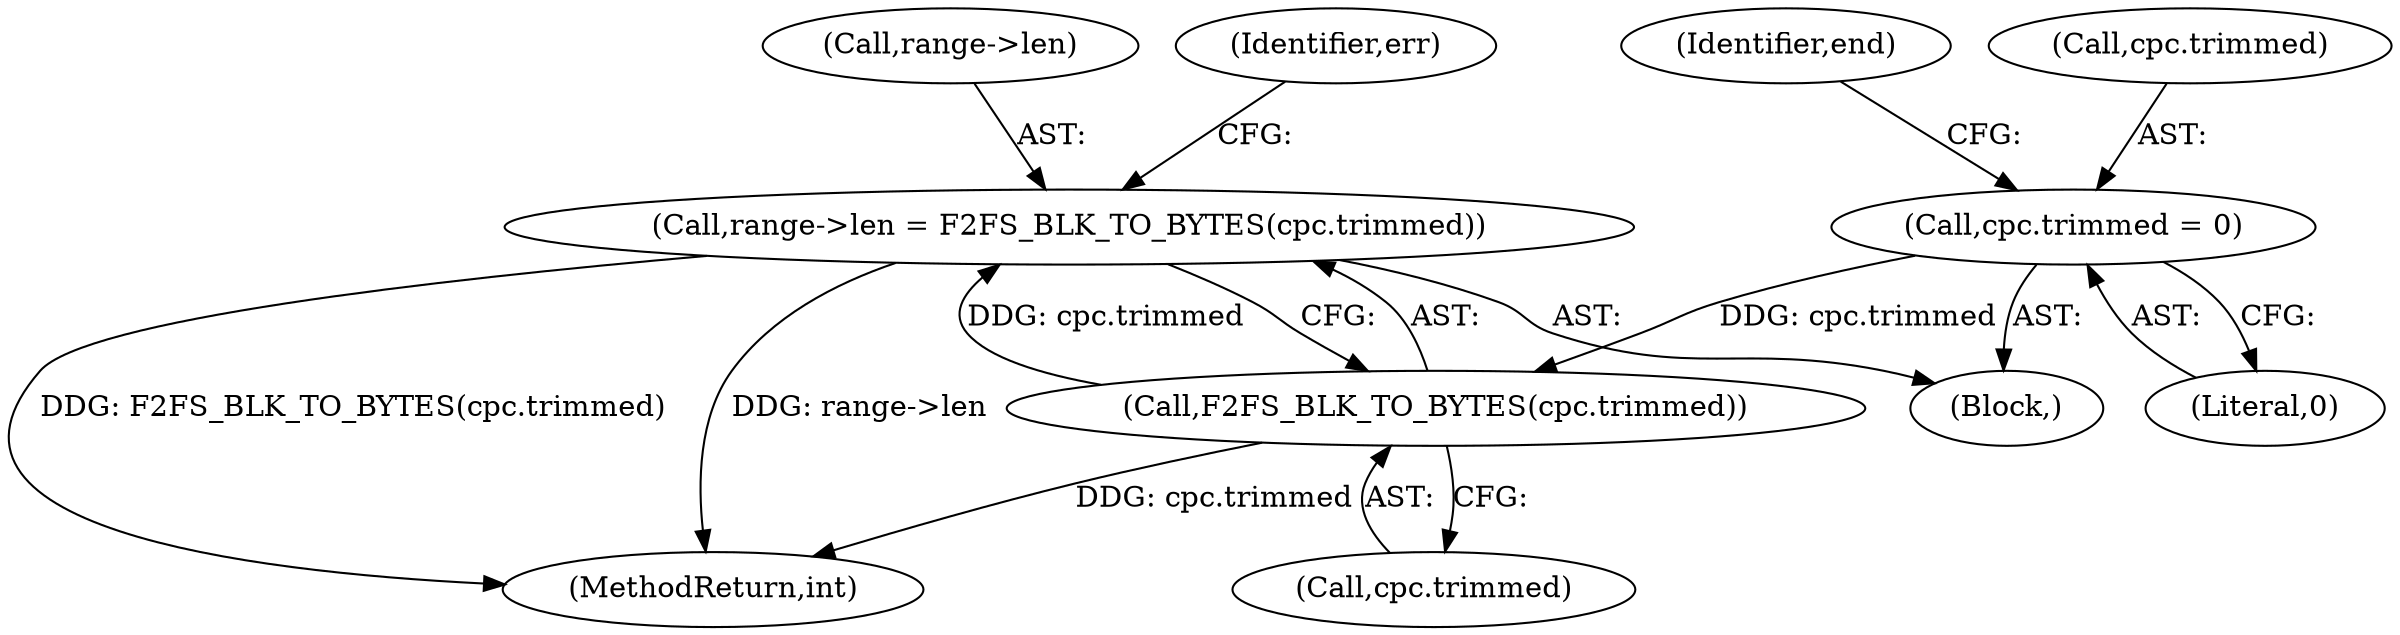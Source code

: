 digraph "0_linux_638164a2718f337ea224b747cf5977ef143166a4@pointer" {
"1000276" [label="(Call,range->len = F2FS_BLK_TO_BYTES(cpc.trimmed))"];
"1000280" [label="(Call,F2FS_BLK_TO_BYTES(cpc.trimmed))"];
"1000148" [label="(Call,cpc.trimmed = 0)"];
"1000148" [label="(Call,cpc.trimmed = 0)"];
"1000281" [label="(Call,cpc.trimmed)"];
"1000155" [label="(Identifier,end)"];
"1000286" [label="(MethodReturn,int)"];
"1000149" [label="(Call,cpc.trimmed)"];
"1000277" [label="(Call,range->len)"];
"1000280" [label="(Call,F2FS_BLK_TO_BYTES(cpc.trimmed))"];
"1000276" [label="(Call,range->len = F2FS_BLK_TO_BYTES(cpc.trimmed))"];
"1000152" [label="(Literal,0)"];
"1000285" [label="(Identifier,err)"];
"1000106" [label="(Block,)"];
"1000276" -> "1000106"  [label="AST: "];
"1000276" -> "1000280"  [label="CFG: "];
"1000277" -> "1000276"  [label="AST: "];
"1000280" -> "1000276"  [label="AST: "];
"1000285" -> "1000276"  [label="CFG: "];
"1000276" -> "1000286"  [label="DDG: F2FS_BLK_TO_BYTES(cpc.trimmed)"];
"1000276" -> "1000286"  [label="DDG: range->len"];
"1000280" -> "1000276"  [label="DDG: cpc.trimmed"];
"1000280" -> "1000281"  [label="CFG: "];
"1000281" -> "1000280"  [label="AST: "];
"1000280" -> "1000286"  [label="DDG: cpc.trimmed"];
"1000148" -> "1000280"  [label="DDG: cpc.trimmed"];
"1000148" -> "1000106"  [label="AST: "];
"1000148" -> "1000152"  [label="CFG: "];
"1000149" -> "1000148"  [label="AST: "];
"1000152" -> "1000148"  [label="AST: "];
"1000155" -> "1000148"  [label="CFG: "];
}

